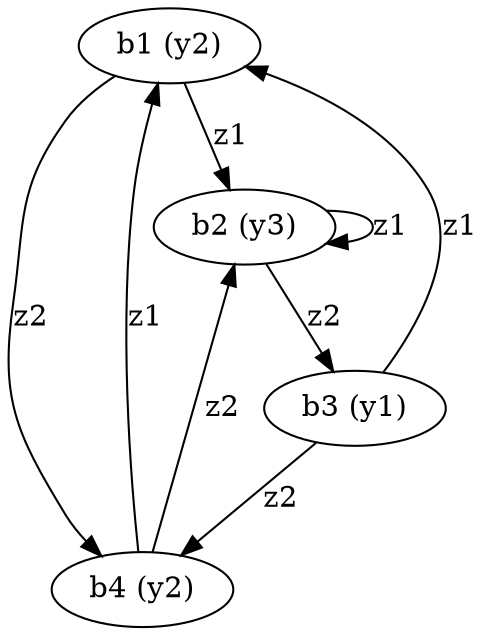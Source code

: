 digraph {

	"b1 (y2)" -> "b2 (y3)" [label="z1"; len="3"];
	"b1 (y2)" -> "b4 (y2)" [label="z2"; len="2"];
	"b2 (y3)" -> "b2 (y3)" [label="z1"; len="5"];
	"b2 (y3)" -> "b3 (y1)" [label="z2"; len="3"];
	"b3 (y1)" -> "b1 (y2)" [label="z1"; len="2"];
	"b3 (y1)" -> "b4 (y2)" [label="z2"; len="2"];
	"b4 (y2)" -> "b1 (y2)" [label="z1"; len="2"];
	"b4 (y2)" -> "b2 (y3)" [label="z2"; len="2"];
}
